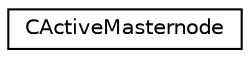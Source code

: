 digraph "Graphical Class Hierarchy"
{
  edge [fontname="Helvetica",fontsize="10",labelfontname="Helvetica",labelfontsize="10"];
  node [fontname="Helvetica",fontsize="10",shape=record];
  rankdir="LR";
  Node0 [label="CActiveMasternode",height=0.2,width=0.4,color="black", fillcolor="white", style="filled",URL="$d9/d29/class_c_active_masternode.html"];
}
